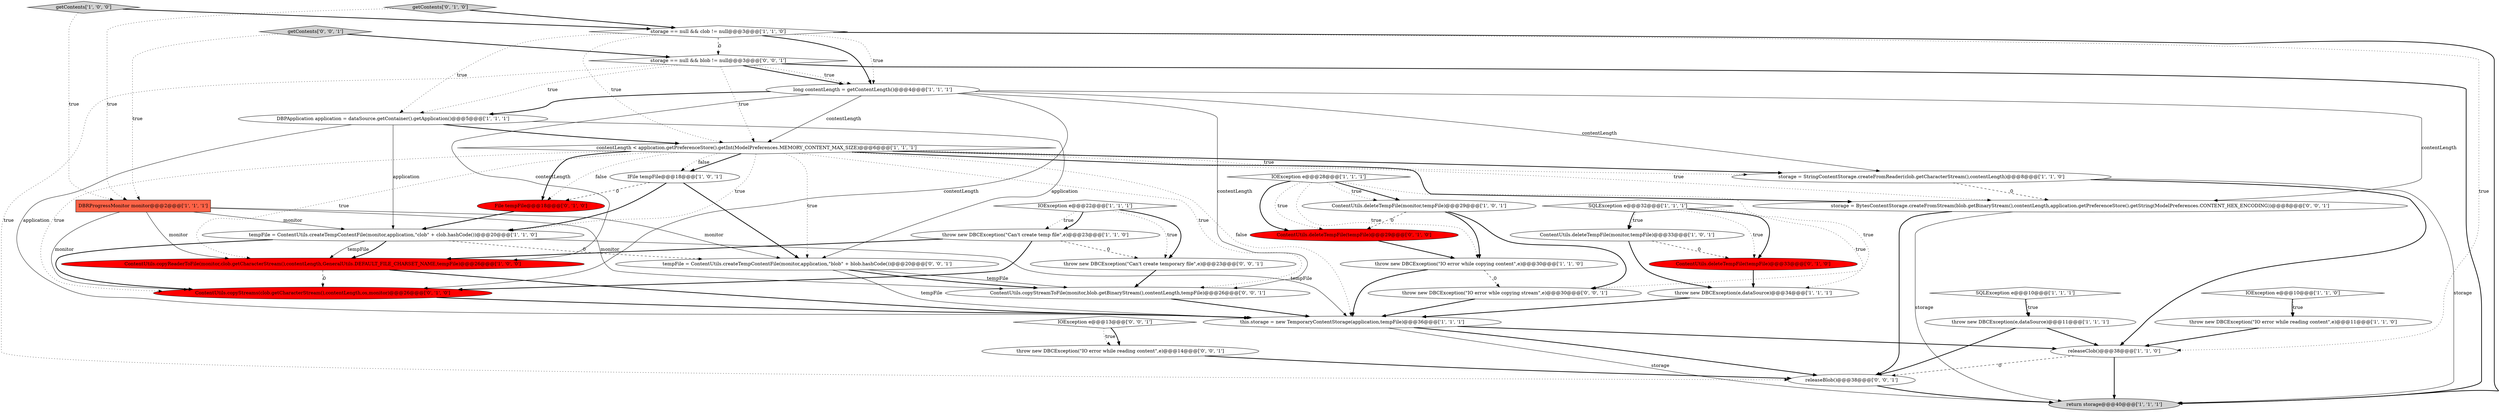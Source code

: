 digraph {
17 [style = filled, label = "this.storage = new TemporaryContentStorage(application,tempFile)@@@36@@@['1', '1', '1']", fillcolor = white, shape = ellipse image = "AAA0AAABBB1BBB"];
32 [style = filled, label = "ContentUtils.copyStreamToFile(monitor,blob.getBinaryStream(),contentLength,tempFile)@@@26@@@['0', '0', '1']", fillcolor = white, shape = ellipse image = "AAA0AAABBB3BBB"];
16 [style = filled, label = "IOException e@@@28@@@['1', '1', '1']", fillcolor = white, shape = diamond image = "AAA0AAABBB1BBB"];
27 [style = filled, label = "ContentUtils.deleteTempFile(tempFile)@@@29@@@['0', '1', '0']", fillcolor = red, shape = ellipse image = "AAA1AAABBB2BBB"];
26 [style = filled, label = "ContentUtils.copyStreams(clob.getCharacterStream(),contentLength,os,monitor)@@@26@@@['0', '1', '0']", fillcolor = red, shape = ellipse image = "AAA1AAABBB2BBB"];
9 [style = filled, label = "throw new DBCException(\"Can't create temp file\",e)@@@23@@@['1', '1', '0']", fillcolor = white, shape = ellipse image = "AAA0AAABBB1BBB"];
24 [style = filled, label = "throw new DBCException(\"IO error while copying content\",e)@@@30@@@['1', '1', '0']", fillcolor = white, shape = ellipse image = "AAA0AAABBB1BBB"];
35 [style = filled, label = "throw new DBCException(\"Can't create temporary file\",e)@@@23@@@['0', '0', '1']", fillcolor = white, shape = ellipse image = "AAA0AAABBB3BBB"];
28 [style = filled, label = "ContentUtils.deleteTempFile(tempFile)@@@33@@@['0', '1', '0']", fillcolor = red, shape = ellipse image = "AAA1AAABBB2BBB"];
36 [style = filled, label = "tempFile = ContentUtils.createTempContentFile(monitor,application,\"blob\" + blob.hashCode())@@@20@@@['0', '0', '1']", fillcolor = white, shape = ellipse image = "AAA0AAABBB3BBB"];
39 [style = filled, label = "storage == null && blob != null@@@3@@@['0', '0', '1']", fillcolor = white, shape = diamond image = "AAA0AAABBB3BBB"];
8 [style = filled, label = "IFile tempFile@@@18@@@['1', '0', '1']", fillcolor = white, shape = ellipse image = "AAA0AAABBB1BBB"];
25 [style = filled, label = "File tempFile@@@18@@@['0', '1', '0']", fillcolor = red, shape = ellipse image = "AAA1AAABBB2BBB"];
4 [style = filled, label = "DBPApplication application = dataSource.getContainer().getApplication()@@@5@@@['1', '1', '1']", fillcolor = white, shape = ellipse image = "AAA0AAABBB1BBB"];
38 [style = filled, label = "throw new DBCException(\"IO error while reading content\",e)@@@14@@@['0', '0', '1']", fillcolor = white, shape = ellipse image = "AAA0AAABBB3BBB"];
31 [style = filled, label = "throw new DBCException(\"IO error whle copying stream\",e)@@@30@@@['0', '0', '1']", fillcolor = white, shape = ellipse image = "AAA0AAABBB3BBB"];
14 [style = filled, label = "ContentUtils.deleteTempFile(monitor,tempFile)@@@29@@@['1', '0', '1']", fillcolor = white, shape = ellipse image = "AAA0AAABBB1BBB"];
12 [style = filled, label = "throw new DBCException(e,dataSource)@@@34@@@['1', '1', '1']", fillcolor = white, shape = ellipse image = "AAA0AAABBB1BBB"];
2 [style = filled, label = "SQLException e@@@10@@@['1', '1', '1']", fillcolor = white, shape = diamond image = "AAA0AAABBB1BBB"];
5 [style = filled, label = "SQLException e@@@32@@@['1', '1', '1']", fillcolor = white, shape = diamond image = "AAA0AAABBB1BBB"];
6 [style = filled, label = "getContents['1', '0', '0']", fillcolor = lightgray, shape = diamond image = "AAA0AAABBB1BBB"];
23 [style = filled, label = "contentLength < application.getPreferenceStore().getInt(ModelPreferences.MEMORY_CONTENT_MAX_SIZE)@@@6@@@['1', '1', '1']", fillcolor = white, shape = diamond image = "AAA0AAABBB1BBB"];
34 [style = filled, label = "storage = BytesContentStorage.createFromStream(blob.getBinaryStream(),contentLength,application.getPreferenceStore().getString(ModelPreferences.CONTENT_HEX_ENCODING))@@@8@@@['0', '0', '1']", fillcolor = white, shape = ellipse image = "AAA0AAABBB3BBB"];
7 [style = filled, label = "return storage@@@40@@@['1', '1', '1']", fillcolor = lightgray, shape = ellipse image = "AAA0AAABBB1BBB"];
3 [style = filled, label = "storage == null && clob != null@@@3@@@['1', '1', '0']", fillcolor = white, shape = diamond image = "AAA0AAABBB1BBB"];
18 [style = filled, label = "storage = StringContentStorage.createFromReader(clob.getCharacterStream(),contentLength)@@@8@@@['1', '1', '0']", fillcolor = white, shape = ellipse image = "AAA0AAABBB1BBB"];
19 [style = filled, label = "tempFile = ContentUtils.createTempContentFile(monitor,application,\"clob\" + clob.hashCode())@@@20@@@['1', '1', '0']", fillcolor = white, shape = ellipse image = "AAA0AAABBB1BBB"];
13 [style = filled, label = "long contentLength = getContentLength()@@@4@@@['1', '1', '1']", fillcolor = white, shape = ellipse image = "AAA0AAABBB1BBB"];
22 [style = filled, label = "ContentUtils.deleteTempFile(monitor,tempFile)@@@33@@@['1', '0', '1']", fillcolor = white, shape = ellipse image = "AAA0AAABBB1BBB"];
29 [style = filled, label = "getContents['0', '1', '0']", fillcolor = lightgray, shape = diamond image = "AAA0AAABBB2BBB"];
37 [style = filled, label = "releaseBlob()@@@38@@@['0', '0', '1']", fillcolor = white, shape = ellipse image = "AAA0AAABBB3BBB"];
0 [style = filled, label = "ContentUtils.copyReaderToFile(monitor,clob.getCharacterStream(),contentLength,GeneralUtils.DEFAULT_FILE_CHARSET_NAME,tempFile)@@@26@@@['1', '0', '0']", fillcolor = red, shape = ellipse image = "AAA1AAABBB1BBB"];
20 [style = filled, label = "throw new DBCException(e,dataSource)@@@11@@@['1', '1', '1']", fillcolor = white, shape = ellipse image = "AAA0AAABBB1BBB"];
30 [style = filled, label = "IOException e@@@13@@@['0', '0', '1']", fillcolor = white, shape = diamond image = "AAA0AAABBB3BBB"];
1 [style = filled, label = "throw new DBCException(\"IO error while reading content\",e)@@@11@@@['1', '1', '0']", fillcolor = white, shape = ellipse image = "AAA0AAABBB1BBB"];
21 [style = filled, label = "releaseClob()@@@38@@@['1', '1', '0']", fillcolor = white, shape = ellipse image = "AAA0AAABBB1BBB"];
33 [style = filled, label = "getContents['0', '0', '1']", fillcolor = lightgray, shape = diamond image = "AAA0AAABBB3BBB"];
11 [style = filled, label = "IOException e@@@10@@@['1', '1', '0']", fillcolor = white, shape = diamond image = "AAA0AAABBB1BBB"];
15 [style = filled, label = "IOException e@@@22@@@['1', '1', '1']", fillcolor = white, shape = diamond image = "AAA0AAABBB1BBB"];
10 [style = filled, label = "DBRProgressMonitor monitor@@@2@@@['1', '1', '1']", fillcolor = tomato, shape = box image = "AAA0AAABBB1BBB"];
14->24 [style = bold, label=""];
6->3 [style = bold, label=""];
11->1 [style = dotted, label="true"];
21->37 [style = dashed, label="0"];
5->12 [style = dotted, label="true"];
5->28 [style = bold, label=""];
4->19 [style = solid, label="application"];
15->9 [style = dotted, label="true"];
9->26 [style = bold, label=""];
8->36 [style = bold, label=""];
23->18 [style = dotted, label="true"];
5->22 [style = dotted, label="true"];
1->21 [style = bold, label=""];
19->17 [style = solid, label="tempFile"];
24->17 [style = bold, label=""];
25->19 [style = bold, label=""];
13->26 [style = solid, label="contentLength"];
20->37 [style = bold, label=""];
16->14 [style = bold, label=""];
8->25 [style = dashed, label="0"];
17->21 [style = bold, label=""];
36->17 [style = solid, label="tempFile"];
2->20 [style = dotted, label="true"];
23->25 [style = bold, label=""];
2->20 [style = bold, label=""];
26->17 [style = bold, label=""];
0->17 [style = bold, label=""];
3->39 [style = dashed, label="0"];
10->26 [style = solid, label="monitor"];
15->35 [style = dotted, label="true"];
23->19 [style = dotted, label="true"];
23->8 [style = bold, label=""];
17->37 [style = bold, label=""];
15->35 [style = bold, label=""];
10->32 [style = solid, label="monitor"];
23->25 [style = dotted, label="false"];
3->7 [style = bold, label=""];
39->7 [style = bold, label=""];
38->37 [style = bold, label=""];
15->9 [style = bold, label=""];
22->28 [style = dashed, label="0"];
19->26 [style = bold, label=""];
19->0 [style = solid, label="tempFile"];
18->7 [style = solid, label="storage"];
16->14 [style = dotted, label="true"];
13->23 [style = solid, label="contentLength"];
21->7 [style = bold, label=""];
4->17 [style = solid, label="application"];
13->18 [style = solid, label="contentLength"];
5->22 [style = bold, label=""];
32->17 [style = bold, label=""];
4->23 [style = bold, label=""];
33->10 [style = dotted, label="true"];
16->24 [style = dotted, label="true"];
3->23 [style = dotted, label="true"];
36->32 [style = solid, label="tempFile"];
29->10 [style = dotted, label="true"];
16->27 [style = bold, label=""];
39->13 [style = bold, label=""];
12->17 [style = bold, label=""];
13->34 [style = solid, label="contentLength"];
35->32 [style = bold, label=""];
0->26 [style = dashed, label="0"];
13->0 [style = solid, label="contentLength"];
28->12 [style = bold, label=""];
37->7 [style = bold, label=""];
19->0 [style = bold, label=""];
9->35 [style = dashed, label="0"];
23->32 [style = dotted, label="true"];
6->10 [style = dotted, label="true"];
39->23 [style = dotted, label="true"];
18->34 [style = dashed, label="0"];
39->37 [style = dotted, label="true"];
3->21 [style = dotted, label="true"];
14->31 [style = bold, label=""];
39->13 [style = dotted, label="true"];
23->36 [style = dotted, label="true"];
16->27 [style = dotted, label="true"];
30->38 [style = dotted, label="true"];
27->24 [style = bold, label=""];
18->21 [style = bold, label=""];
31->17 [style = bold, label=""];
10->0 [style = solid, label="monitor"];
17->7 [style = solid, label="storage"];
16->31 [style = dotted, label="true"];
34->7 [style = solid, label="storage"];
5->28 [style = dotted, label="true"];
23->0 [style = dotted, label="true"];
23->18 [style = bold, label=""];
3->13 [style = dotted, label="true"];
30->38 [style = bold, label=""];
13->32 [style = solid, label="contentLength"];
23->17 [style = dotted, label="false"];
9->0 [style = bold, label=""];
11->1 [style = bold, label=""];
8->19 [style = bold, label=""];
29->3 [style = bold, label=""];
3->4 [style = dotted, label="true"];
36->32 [style = bold, label=""];
14->27 [style = dashed, label="0"];
10->36 [style = solid, label="monitor"];
23->8 [style = dotted, label="false"];
20->21 [style = bold, label=""];
23->26 [style = dotted, label="true"];
39->4 [style = dotted, label="true"];
33->39 [style = bold, label=""];
34->37 [style = bold, label=""];
19->36 [style = dashed, label="0"];
22->12 [style = bold, label=""];
24->31 [style = dashed, label="0"];
4->36 [style = solid, label="application"];
3->13 [style = bold, label=""];
23->34 [style = bold, label=""];
23->34 [style = dotted, label="true"];
10->19 [style = solid, label="monitor"];
13->4 [style = bold, label=""];
}
